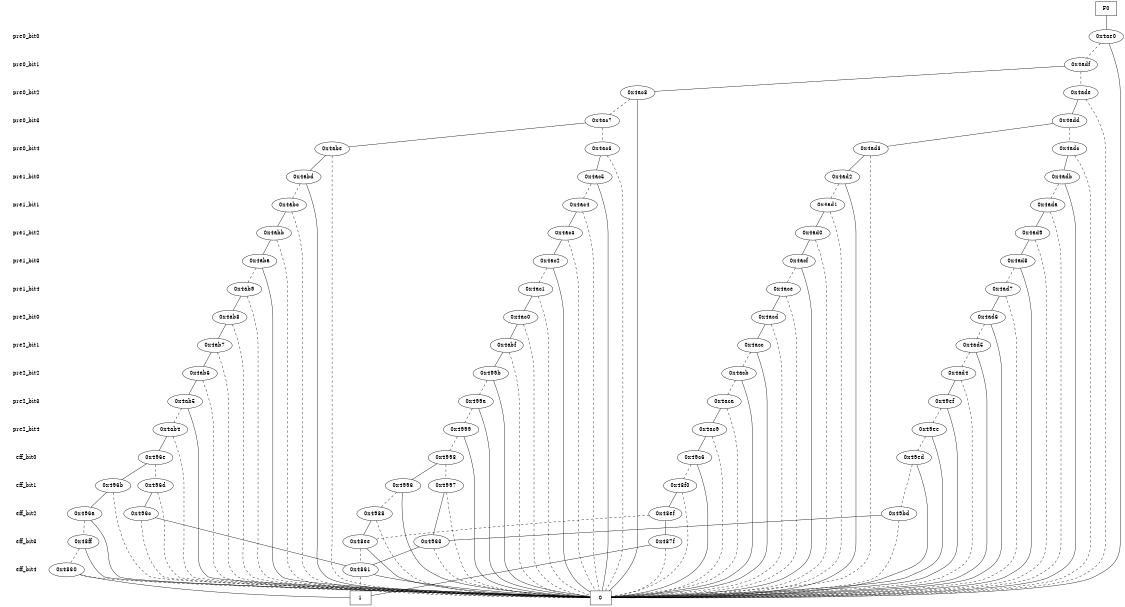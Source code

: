digraph "DD" {
size = "7.5,10"
center = true;
edge [dir = none];
{ node [shape = plaintext];
  edge [style = invis];
  "CONST NODES" [style = invis];
" pre0_bit0 " -> " pre0_bit1 " -> " pre0_bit2 " -> " pre0_bit3 " -> " pre0_bit4 " -> " pre1_bit0 " -> " pre1_bit1 " -> " pre1_bit2 " -> " pre1_bit3 " -> " pre1_bit4 " -> " pre2_bit0 " -> " pre2_bit1 " -> " pre2_bit2 " -> " pre2_bit3 " -> " pre2_bit4 " -> " eff_bit0 " -> " eff_bit1 " -> " eff_bit2 " -> " eff_bit3 " -> " eff_bit4 " -> "CONST NODES"; 
}
{ rank = same; node [shape = box]; edge [style = invis];
"F0"; }
{ rank = same; " pre0_bit0 ";
"0x4ae0";
}
{ rank = same; " pre0_bit1 ";
"0x4adf";
}
{ rank = same; " pre0_bit2 ";
"0x4ac8";
"0x4ade";
}
{ rank = same; " pre0_bit3 ";
"0x4add";
"0x4ac7";
}
{ rank = same; " pre0_bit4 ";
"0x4ad3";
"0x4abe";
"0x4ac6";
"0x4adc";
}
{ rank = same; " pre1_bit0 ";
"0x4adb";
"0x4abd";
"0x4ac5";
"0x4ad2";
}
{ rank = same; " pre1_bit1 ";
"0x4ad1";
"0x4abc";
"0x4ac4";
"0x4ada";
}
{ rank = same; " pre1_bit2 ";
"0x4abb";
"0x4ac3";
"0x4ad9";
"0x4ad0";
}
{ rank = same; " pre1_bit3 ";
"0x4ad8";
"0x4aba";
"0x4ac2";
"0x4acf";
}
{ rank = same; " pre1_bit4 ";
"0x4ab9";
"0x4ac1";
"0x4ad7";
"0x4ace";
}
{ rank = same; " pre2_bit0 ";
"0x4acd";
"0x4ab8";
"0x4ac0";
"0x4ad6";
}
{ rank = same; " pre2_bit1 ";
"0x4abf";
"0x4ab7";
"0x4acc";
"0x4ad5";
}
{ rank = same; " pre2_bit2 ";
"0x4ad4";
"0x4acb";
"0x4ab6";
"0x499b";
}
{ rank = same; " pre2_bit3 ";
"0x49ef";
"0x4aca";
"0x4ab5";
"0x499a";
}
{ rank = same; " pre2_bit4 ";
"0x4ab4";
"0x49ee";
"0x4ac9";
"0x4999";
}
{ rank = same; " eff_bit0 ";
"0x49ed";
"0x4998";
"0x49c6";
"0x496e";
}
{ rank = same; " eff_bit1 ";
"0x4996";
"0x496b";
"0x496d";
"0x48f0";
"0x4997";
}
{ rank = same; " eff_bit2 ";
"0x48ef";
"0x496a";
"0x4988";
"0x496c";
"0x49bd";
}
{ rank = same; " eff_bit3 ";
"0x48ff";
"0x48ee";
"0x4963";
"0x487f";
}
{ rank = same; " eff_bit4 ";
"0x4860";
"0x4861";
}
{ rank = same; "CONST NODES";
{ node [shape = box]; "0x3ffa";
"0x3ff9";
}
}
"F0" -> "0x4ae0" [style = solid];
"0x4ae0" -> "0x3ffa";
"0x4ae0" -> "0x4adf" [style = dashed];
"0x4adf" -> "0x4ac8";
"0x4adf" -> "0x4ade" [style = dashed];
"0x4ac8" -> "0x3ffa";
"0x4ac8" -> "0x4ac7" [style = dashed];
"0x4ade" -> "0x4add";
"0x4ade" -> "0x3ffa" [style = dashed];
"0x4add" -> "0x4ad3";
"0x4add" -> "0x4adc" [style = dashed];
"0x4ac7" -> "0x4abe";
"0x4ac7" -> "0x4ac6" [style = dashed];
"0x4ad3" -> "0x4ad2";
"0x4ad3" -> "0x3ffa" [style = dashed];
"0x4abe" -> "0x4abd";
"0x4abe" -> "0x3ffa" [style = dashed];
"0x4ac6" -> "0x4ac5";
"0x4ac6" -> "0x3ffa" [style = dashed];
"0x4adc" -> "0x4adb";
"0x4adc" -> "0x3ffa" [style = dashed];
"0x4adb" -> "0x3ffa";
"0x4adb" -> "0x4ada" [style = dashed];
"0x4abd" -> "0x3ffa";
"0x4abd" -> "0x4abc" [style = dashed];
"0x4ac5" -> "0x3ffa";
"0x4ac5" -> "0x4ac4" [style = dashed];
"0x4ad2" -> "0x3ffa";
"0x4ad2" -> "0x4ad1" [style = dashed];
"0x4ad1" -> "0x4ad0";
"0x4ad1" -> "0x3ffa" [style = dashed];
"0x4abc" -> "0x4abb";
"0x4abc" -> "0x3ffa" [style = dashed];
"0x4ac4" -> "0x4ac3";
"0x4ac4" -> "0x3ffa" [style = dashed];
"0x4ada" -> "0x4ad9";
"0x4ada" -> "0x3ffa" [style = dashed];
"0x4abb" -> "0x4aba";
"0x4abb" -> "0x3ffa" [style = dashed];
"0x4ac3" -> "0x4ac2";
"0x4ac3" -> "0x3ffa" [style = dashed];
"0x4ad9" -> "0x4ad8";
"0x4ad9" -> "0x3ffa" [style = dashed];
"0x4ad0" -> "0x4acf";
"0x4ad0" -> "0x3ffa" [style = dashed];
"0x4ad8" -> "0x3ffa";
"0x4ad8" -> "0x4ad7" [style = dashed];
"0x4aba" -> "0x3ffa";
"0x4aba" -> "0x4ab9" [style = dashed];
"0x4ac2" -> "0x3ffa";
"0x4ac2" -> "0x4ac1" [style = dashed];
"0x4acf" -> "0x3ffa";
"0x4acf" -> "0x4ace" [style = dashed];
"0x4ab9" -> "0x4ab8";
"0x4ab9" -> "0x3ffa" [style = dashed];
"0x4ac1" -> "0x4ac0";
"0x4ac1" -> "0x3ffa" [style = dashed];
"0x4ad7" -> "0x4ad6";
"0x4ad7" -> "0x3ffa" [style = dashed];
"0x4ace" -> "0x4acd";
"0x4ace" -> "0x3ffa" [style = dashed];
"0x4acd" -> "0x4acc";
"0x4acd" -> "0x3ffa" [style = dashed];
"0x4ab8" -> "0x4ab7";
"0x4ab8" -> "0x3ffa" [style = dashed];
"0x4ac0" -> "0x4abf";
"0x4ac0" -> "0x3ffa" [style = dashed];
"0x4ad6" -> "0x3ffa";
"0x4ad6" -> "0x4ad5" [style = dashed];
"0x4abf" -> "0x499b";
"0x4abf" -> "0x3ffa" [style = dashed];
"0x4ab7" -> "0x4ab6";
"0x4ab7" -> "0x3ffa" [style = dashed];
"0x4acc" -> "0x3ffa";
"0x4acc" -> "0x4acb" [style = dashed];
"0x4ad5" -> "0x3ffa";
"0x4ad5" -> "0x4ad4" [style = dashed];
"0x4ad4" -> "0x49ef";
"0x4ad4" -> "0x3ffa" [style = dashed];
"0x4acb" -> "0x3ffa";
"0x4acb" -> "0x4aca" [style = dashed];
"0x4ab6" -> "0x4ab5";
"0x4ab6" -> "0x3ffa" [style = dashed];
"0x499b" -> "0x3ffa";
"0x499b" -> "0x499a" [style = dashed];
"0x49ef" -> "0x3ffa";
"0x49ef" -> "0x49ee" [style = dashed];
"0x4aca" -> "0x4ac9";
"0x4aca" -> "0x3ffa" [style = dashed];
"0x4ab5" -> "0x3ffa";
"0x4ab5" -> "0x4ab4" [style = dashed];
"0x499a" -> "0x3ffa";
"0x499a" -> "0x4999" [style = dashed];
"0x4ab4" -> "0x496e";
"0x4ab4" -> "0x3ffa" [style = dashed];
"0x49ee" -> "0x3ffa";
"0x49ee" -> "0x49ed" [style = dashed];
"0x4ac9" -> "0x49c6";
"0x4ac9" -> "0x3ffa" [style = dashed];
"0x4999" -> "0x3ffa";
"0x4999" -> "0x4998" [style = dashed];
"0x49ed" -> "0x3ffa";
"0x49ed" -> "0x49bd" [style = dashed];
"0x4998" -> "0x4996";
"0x4998" -> "0x4997" [style = dashed];
"0x49c6" -> "0x3ffa";
"0x49c6" -> "0x48f0" [style = dashed];
"0x496e" -> "0x496b";
"0x496e" -> "0x496d" [style = dashed];
"0x4996" -> "0x3ffa";
"0x4996" -> "0x4988" [style = dashed];
"0x496b" -> "0x496a";
"0x496b" -> "0x3ffa" [style = dashed];
"0x496d" -> "0x496c";
"0x496d" -> "0x3ffa" [style = dashed];
"0x48f0" -> "0x48ef";
"0x48f0" -> "0x3ffa" [style = dashed];
"0x4997" -> "0x4963";
"0x4997" -> "0x3ffa" [style = dashed];
"0x48ef" -> "0x487f";
"0x48ef" -> "0x48ee" [style = dashed];
"0x496a" -> "0x3ffa";
"0x496a" -> "0x48ff" [style = dashed];
"0x4988" -> "0x48ee";
"0x4988" -> "0x3ffa" [style = dashed];
"0x496c" -> "0x4861";
"0x496c" -> "0x3ffa" [style = dashed];
"0x49bd" -> "0x4963";
"0x49bd" -> "0x3ffa" [style = dashed];
"0x48ff" -> "0x3ffa";
"0x48ff" -> "0x4860" [style = dashed];
"0x48ee" -> "0x3ffa";
"0x48ee" -> "0x4861" [style = dashed];
"0x4963" -> "0x4861";
"0x4963" -> "0x3ffa" [style = dashed];
"0x487f" -> "0x3ff9";
"0x487f" -> "0x3ffa" [style = dashed];
"0x4860" -> "0x3ff9";
"0x4860" -> "0x3ffa" [style = dashed];
"0x4861" -> "0x3ffa";
"0x4861" -> "0x3ff9" [style = dashed];
"0x3ffa" [label = "0"];
"0x3ff9" [label = "1"];
}
